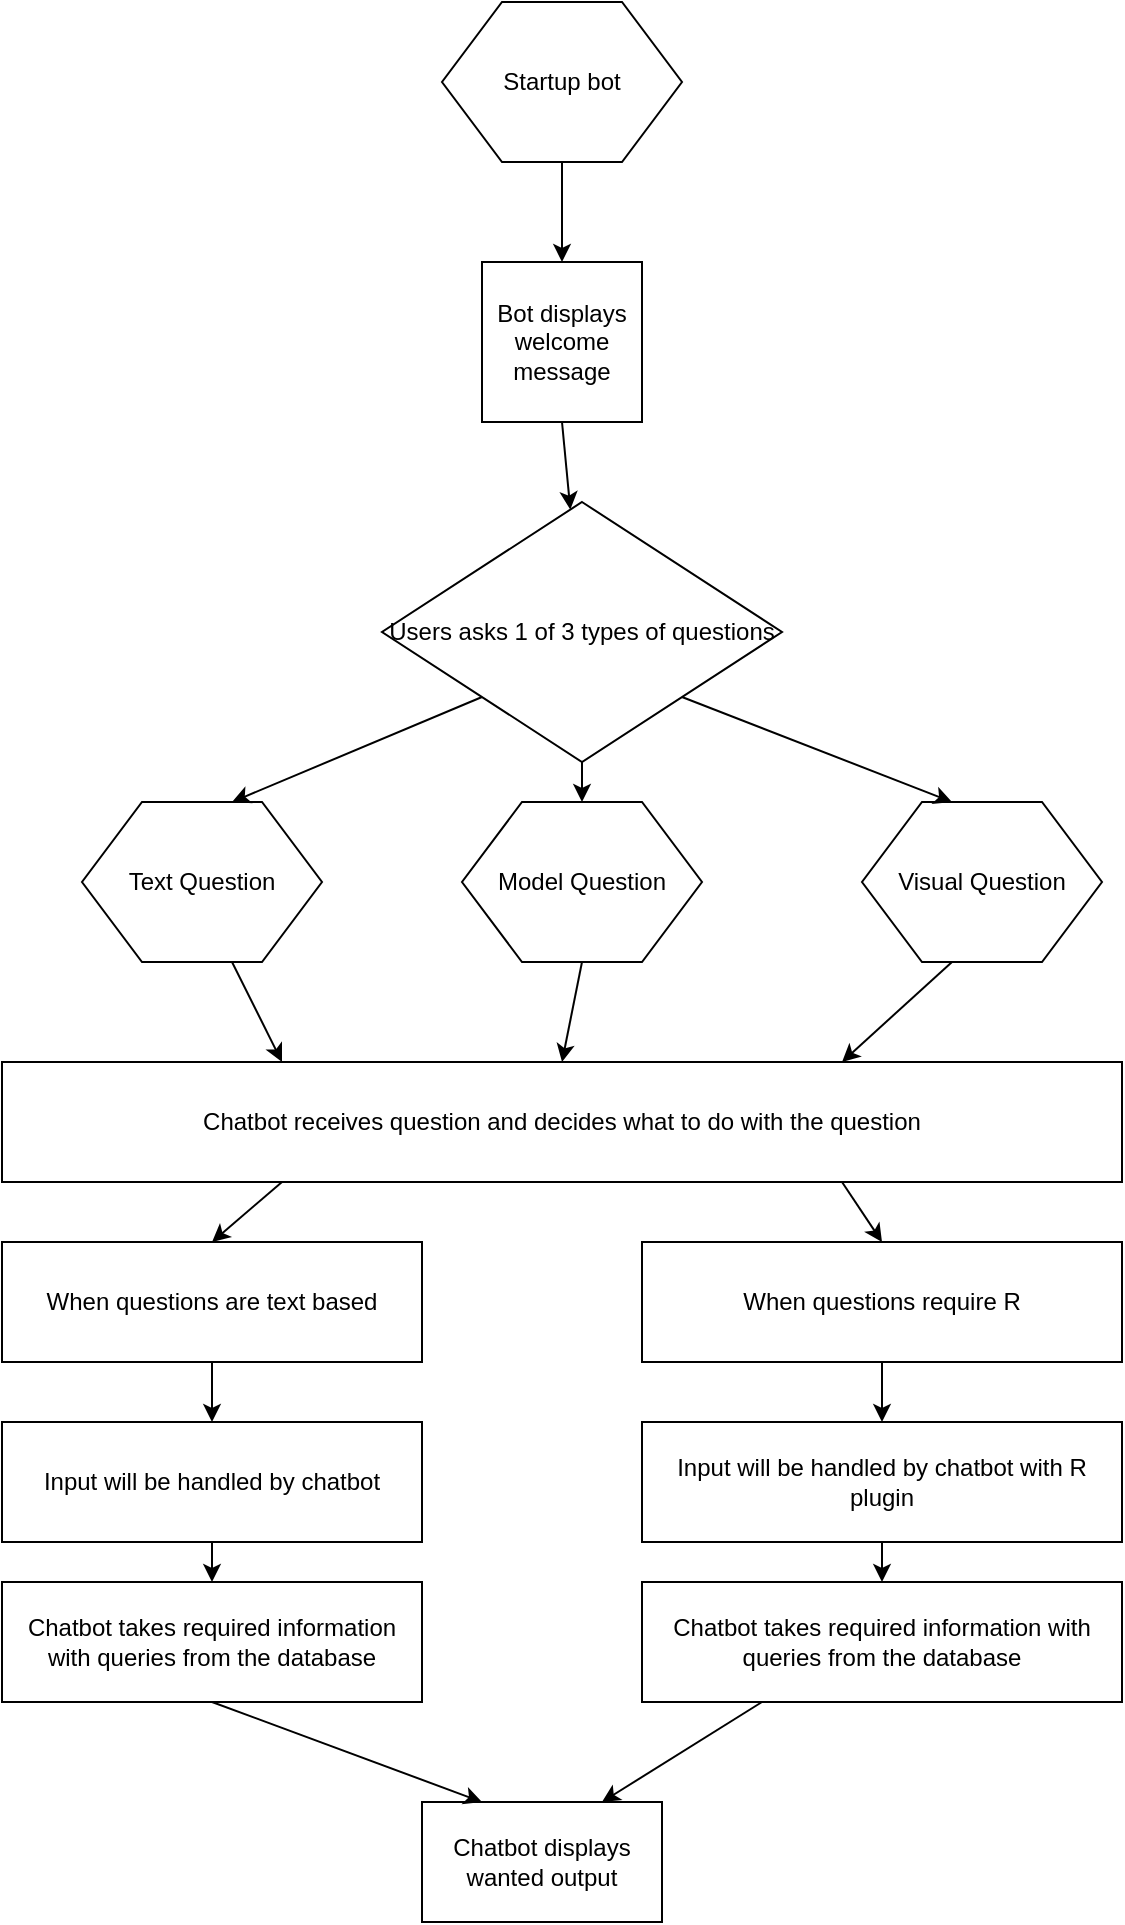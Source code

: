 <mxfile version="10.6.0" type="device"><diagram id="Up1dQ2TN0-isY_ijWI0a" name="Page-1"><mxGraphModel dx="840" dy="1628" grid="1" gridSize="10" guides="1" tooltips="1" connect="1" arrows="1" fold="1" page="1" pageScale="1" pageWidth="827" pageHeight="1169" math="0" shadow="0"><root><mxCell id="0"/><mxCell id="1" parent="0"/><mxCell id="DbZfMIPyvUWGoMGiixWU-1" value="Startup bot" style="shape=hexagon;perimeter=hexagonPerimeter2;whiteSpace=wrap;html=1;" vertex="1" parent="1"><mxGeometry x="330" y="-10" width="120" height="80" as="geometry"/></mxCell><mxCell id="DbZfMIPyvUWGoMGiixWU-2" value="Bot displays welcome message" style="whiteSpace=wrap;html=1;aspect=fixed;" vertex="1" parent="1"><mxGeometry x="350" y="120" width="80" height="80" as="geometry"/></mxCell><mxCell id="DbZfMIPyvUWGoMGiixWU-3" value="Users asks 1 of 3 types of questions" style="rhombus;whiteSpace=wrap;html=1;" vertex="1" parent="1"><mxGeometry x="300" y="240" width="200" height="130" as="geometry"/></mxCell><mxCell id="DbZfMIPyvUWGoMGiixWU-5" value="Model Question" style="shape=hexagon;perimeter=hexagonPerimeter2;whiteSpace=wrap;html=1;" vertex="1" parent="1"><mxGeometry x="340" y="390" width="120" height="80" as="geometry"/></mxCell><mxCell id="DbZfMIPyvUWGoMGiixWU-6" value="Text Question" style="shape=hexagon;perimeter=hexagonPerimeter2;whiteSpace=wrap;html=1;" vertex="1" parent="1"><mxGeometry x="150" y="390" width="120" height="80" as="geometry"/></mxCell><mxCell id="DbZfMIPyvUWGoMGiixWU-7" value="Visual Question" style="shape=hexagon;perimeter=hexagonPerimeter2;whiteSpace=wrap;html=1;" vertex="1" parent="1"><mxGeometry x="540" y="390" width="120" height="80" as="geometry"/></mxCell><mxCell id="DbZfMIPyvUWGoMGiixWU-8" value="Chatbot receives question and decides what to do with the question" style="rounded=0;whiteSpace=wrap;html=1;" vertex="1" parent="1"><mxGeometry x="110" y="520" width="560" height="60" as="geometry"/></mxCell><mxCell id="DbZfMIPyvUWGoMGiixWU-9" value="When questions are text based" style="rounded=0;whiteSpace=wrap;html=1;" vertex="1" parent="1"><mxGeometry x="110" y="610" width="210" height="60" as="geometry"/></mxCell><mxCell id="DbZfMIPyvUWGoMGiixWU-10" value="When questions require R" style="rounded=0;whiteSpace=wrap;html=1;" vertex="1" parent="1"><mxGeometry x="430" y="610" width="240" height="60" as="geometry"/></mxCell><mxCell id="DbZfMIPyvUWGoMGiixWU-11" value="Input will be handled by chatbot" style="rounded=0;whiteSpace=wrap;html=1;" vertex="1" parent="1"><mxGeometry x="110" y="700" width="210" height="60" as="geometry"/></mxCell><mxCell id="DbZfMIPyvUWGoMGiixWU-12" value="Input will be handled by chatbot with R plugin" style="rounded=0;whiteSpace=wrap;html=1;" vertex="1" parent="1"><mxGeometry x="430" y="700" width="240" height="60" as="geometry"/></mxCell><mxCell id="DbZfMIPyvUWGoMGiixWU-13" value="Chatbot takes required information with queries from the database" style="rounded=0;whiteSpace=wrap;html=1;" vertex="1" parent="1"><mxGeometry x="110" y="780" width="210" height="60" as="geometry"/></mxCell><mxCell id="DbZfMIPyvUWGoMGiixWU-14" value="Chatbot takes required information with queries from the database" style="rounded=0;whiteSpace=wrap;html=1;" vertex="1" parent="1"><mxGeometry x="430" y="780" width="240" height="60" as="geometry"/></mxCell><mxCell id="DbZfMIPyvUWGoMGiixWU-15" value="Chatbot displays wanted output" style="rounded=0;whiteSpace=wrap;html=1;" vertex="1" parent="1"><mxGeometry x="320" y="890" width="120" height="60" as="geometry"/></mxCell><mxCell id="DbZfMIPyvUWGoMGiixWU-16" value="" style="endArrow=classic;html=1;entryX=0.25;entryY=0;entryDx=0;entryDy=0;exitX=0.5;exitY=1;exitDx=0;exitDy=0;" edge="1" parent="1" source="DbZfMIPyvUWGoMGiixWU-13" target="DbZfMIPyvUWGoMGiixWU-15"><mxGeometry width="50" height="50" relative="1" as="geometry"><mxPoint x="110" y="1020" as="sourcePoint"/><mxPoint x="160" y="970" as="targetPoint"/></mxGeometry></mxCell><mxCell id="DbZfMIPyvUWGoMGiixWU-17" value="" style="endArrow=classic;html=1;entryX=0.75;entryY=0;entryDx=0;entryDy=0;exitX=0.25;exitY=1;exitDx=0;exitDy=0;" edge="1" parent="1" source="DbZfMIPyvUWGoMGiixWU-14" target="DbZfMIPyvUWGoMGiixWU-15"><mxGeometry width="50" height="50" relative="1" as="geometry"><mxPoint x="110" y="1020" as="sourcePoint"/><mxPoint x="160" y="970" as="targetPoint"/></mxGeometry></mxCell><mxCell id="DbZfMIPyvUWGoMGiixWU-18" value="" style="endArrow=classic;html=1;entryX=0.5;entryY=0;entryDx=0;entryDy=0;exitX=0.5;exitY=1;exitDx=0;exitDy=0;" edge="1" parent="1" source="DbZfMIPyvUWGoMGiixWU-11" target="DbZfMIPyvUWGoMGiixWU-13"><mxGeometry width="50" height="50" relative="1" as="geometry"><mxPoint x="110" y="1020" as="sourcePoint"/><mxPoint x="160" y="970" as="targetPoint"/></mxGeometry></mxCell><mxCell id="DbZfMIPyvUWGoMGiixWU-19" value="" style="endArrow=classic;html=1;entryX=0.5;entryY=0;entryDx=0;entryDy=0;exitX=0.5;exitY=1;exitDx=0;exitDy=0;" edge="1" parent="1" source="DbZfMIPyvUWGoMGiixWU-12" target="DbZfMIPyvUWGoMGiixWU-14"><mxGeometry width="50" height="50" relative="1" as="geometry"><mxPoint x="110" y="1020" as="sourcePoint"/><mxPoint x="160" y="970" as="targetPoint"/></mxGeometry></mxCell><mxCell id="DbZfMIPyvUWGoMGiixWU-20" value="" style="endArrow=classic;html=1;entryX=0.5;entryY=0;entryDx=0;entryDy=0;exitX=0.5;exitY=1;exitDx=0;exitDy=0;" edge="1" parent="1" source="DbZfMIPyvUWGoMGiixWU-9" target="DbZfMIPyvUWGoMGiixWU-11"><mxGeometry width="50" height="50" relative="1" as="geometry"><mxPoint x="110" y="1020" as="sourcePoint"/><mxPoint x="160" y="970" as="targetPoint"/></mxGeometry></mxCell><mxCell id="DbZfMIPyvUWGoMGiixWU-21" value="" style="endArrow=classic;html=1;entryX=0.5;entryY=0;entryDx=0;entryDy=0;exitX=0.5;exitY=1;exitDx=0;exitDy=0;" edge="1" parent="1" source="DbZfMIPyvUWGoMGiixWU-10" target="DbZfMIPyvUWGoMGiixWU-12"><mxGeometry width="50" height="50" relative="1" as="geometry"><mxPoint x="110" y="1020" as="sourcePoint"/><mxPoint x="160" y="970" as="targetPoint"/></mxGeometry></mxCell><mxCell id="DbZfMIPyvUWGoMGiixWU-22" value="" style="endArrow=classic;html=1;entryX=0.5;entryY=0;entryDx=0;entryDy=0;exitX=0.25;exitY=1;exitDx=0;exitDy=0;" edge="1" parent="1" source="DbZfMIPyvUWGoMGiixWU-8" target="DbZfMIPyvUWGoMGiixWU-9"><mxGeometry width="50" height="50" relative="1" as="geometry"><mxPoint x="110" y="1020" as="sourcePoint"/><mxPoint x="160" y="970" as="targetPoint"/></mxGeometry></mxCell><mxCell id="DbZfMIPyvUWGoMGiixWU-23" value="" style="endArrow=classic;html=1;entryX=0.5;entryY=0;entryDx=0;entryDy=0;exitX=0.75;exitY=1;exitDx=0;exitDy=0;" edge="1" parent="1" source="DbZfMIPyvUWGoMGiixWU-8" target="DbZfMIPyvUWGoMGiixWU-10"><mxGeometry width="50" height="50" relative="1" as="geometry"><mxPoint x="110" y="1020" as="sourcePoint"/><mxPoint x="160" y="970" as="targetPoint"/></mxGeometry></mxCell><mxCell id="DbZfMIPyvUWGoMGiixWU-24" value="" style="endArrow=classic;html=1;entryX=0.25;entryY=0;entryDx=0;entryDy=0;exitX=0.625;exitY=1;exitDx=0;exitDy=0;" edge="1" parent="1" source="DbZfMIPyvUWGoMGiixWU-6" target="DbZfMIPyvUWGoMGiixWU-8"><mxGeometry width="50" height="50" relative="1" as="geometry"><mxPoint x="110" y="1020" as="sourcePoint"/><mxPoint x="160" y="970" as="targetPoint"/></mxGeometry></mxCell><mxCell id="DbZfMIPyvUWGoMGiixWU-25" value="" style="endArrow=classic;html=1;entryX=0.5;entryY=0;entryDx=0;entryDy=0;exitX=0.5;exitY=1;exitDx=0;exitDy=0;" edge="1" parent="1" source="DbZfMIPyvUWGoMGiixWU-5" target="DbZfMIPyvUWGoMGiixWU-8"><mxGeometry width="50" height="50" relative="1" as="geometry"><mxPoint x="120" y="138" as="sourcePoint"/><mxPoint x="50" y="620" as="targetPoint"/></mxGeometry></mxCell><mxCell id="DbZfMIPyvUWGoMGiixWU-26" value="" style="endArrow=classic;html=1;entryX=0.75;entryY=0;entryDx=0;entryDy=0;exitX=0.375;exitY=1;exitDx=0;exitDy=0;" edge="1" parent="1" source="DbZfMIPyvUWGoMGiixWU-7" target="DbZfMIPyvUWGoMGiixWU-8"><mxGeometry width="50" height="50" relative="1" as="geometry"><mxPoint x="110" y="1020" as="sourcePoint"/><mxPoint x="160" y="970" as="targetPoint"/></mxGeometry></mxCell><mxCell id="DbZfMIPyvUWGoMGiixWU-27" value="" style="endArrow=classic;html=1;exitX=0.5;exitY=1;exitDx=0;exitDy=0;entryX=0.5;entryY=0;entryDx=0;entryDy=0;" edge="1" parent="1" source="DbZfMIPyvUWGoMGiixWU-3" target="DbZfMIPyvUWGoMGiixWU-5"><mxGeometry width="50" height="50" relative="1" as="geometry"><mxPoint x="110" y="1020" as="sourcePoint"/><mxPoint x="80" y="570" as="targetPoint"/></mxGeometry></mxCell><mxCell id="DbZfMIPyvUWGoMGiixWU-28" value="" style="endArrow=classic;html=1;entryX=0.375;entryY=0;entryDx=0;entryDy=0;exitX=1;exitY=1;exitDx=0;exitDy=0;" edge="1" parent="1" source="DbZfMIPyvUWGoMGiixWU-3" target="DbZfMIPyvUWGoMGiixWU-7"><mxGeometry width="50" height="50" relative="1" as="geometry"><mxPoint x="110" y="1020" as="sourcePoint"/><mxPoint x="160" y="970" as="targetPoint"/></mxGeometry></mxCell><mxCell id="DbZfMIPyvUWGoMGiixWU-29" value="" style="endArrow=classic;html=1;entryX=0.625;entryY=0;entryDx=0;entryDy=0;exitX=0;exitY=1;exitDx=0;exitDy=0;" edge="1" parent="1" source="DbZfMIPyvUWGoMGiixWU-3" target="DbZfMIPyvUWGoMGiixWU-6"><mxGeometry width="50" height="50" relative="1" as="geometry"><mxPoint x="110" y="1020" as="sourcePoint"/><mxPoint x="160" y="970" as="targetPoint"/></mxGeometry></mxCell><mxCell id="DbZfMIPyvUWGoMGiixWU-30" value="" style="endArrow=classic;html=1;exitX=0.5;exitY=1;exitDx=0;exitDy=0;" edge="1" parent="1" source="DbZfMIPyvUWGoMGiixWU-2" target="DbZfMIPyvUWGoMGiixWU-3"><mxGeometry width="50" height="50" relative="1" as="geometry"><mxPoint x="110" y="1020" as="sourcePoint"/><mxPoint x="160" y="970" as="targetPoint"/></mxGeometry></mxCell><mxCell id="DbZfMIPyvUWGoMGiixWU-31" value="" style="endArrow=classic;html=1;entryX=0.5;entryY=0;entryDx=0;entryDy=0;exitX=0.5;exitY=1;exitDx=0;exitDy=0;" edge="1" parent="1" source="DbZfMIPyvUWGoMGiixWU-1" target="DbZfMIPyvUWGoMGiixWU-2"><mxGeometry width="50" height="50" relative="1" as="geometry"><mxPoint x="110" y="1020" as="sourcePoint"/><mxPoint x="160" y="970" as="targetPoint"/></mxGeometry></mxCell></root></mxGraphModel></diagram></mxfile>